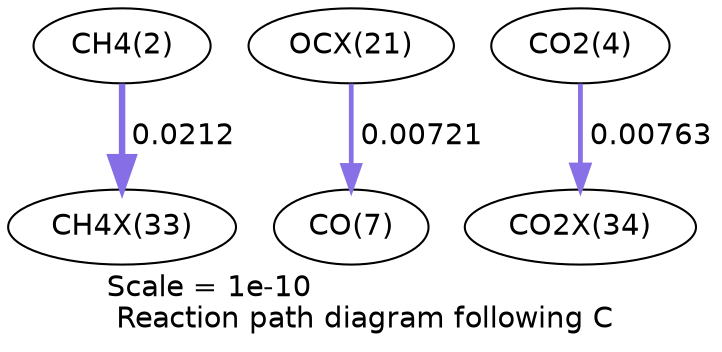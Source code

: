 digraph reaction_paths {
center=1;
s4 -> s32[fontname="Helvetica", penwidth=3.09, arrowsize=1.54, color="0.7, 0.521, 0.9"
, label=" 0.0212"];
s25 -> s9[fontname="Helvetica", penwidth=2.28, arrowsize=1.14, color="0.7, 0.507, 0.9"
, label=" 0.00721"];
s6 -> s33[fontname="Helvetica", penwidth=2.32, arrowsize=1.16, color="0.7, 0.508, 0.9"
, label=" 0.00763"];
s4 [ fontname="Helvetica", label="CH4(2)"];
s6 [ fontname="Helvetica", label="CO2(4)"];
s9 [ fontname="Helvetica", label="CO(7)"];
s25 [ fontname="Helvetica", label="OCX(21)"];
s32 [ fontname="Helvetica", label="CH4X(33)"];
s33 [ fontname="Helvetica", label="CO2X(34)"];
 label = "Scale = 1e-10\l Reaction path diagram following C";
 fontname = "Helvetica";
}
